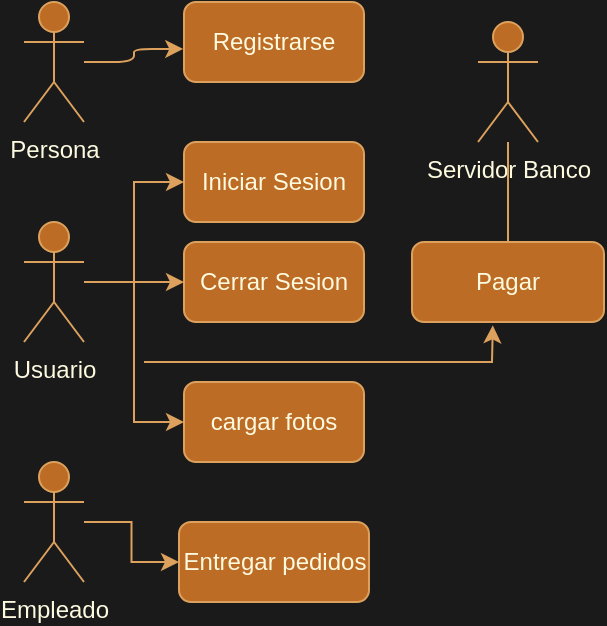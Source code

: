 <mxfile version="22.0.4" type="device">
  <diagram name="Página-1" id="QTjBklRx3TVHTYZwXEr7">
    <mxGraphModel dx="728" dy="380" grid="1" gridSize="10" guides="1" tooltips="1" connect="1" arrows="1" fold="1" page="1" pageScale="1" pageWidth="827" pageHeight="1169" background="#1A1A1A" math="0" shadow="0">
      <root>
        <mxCell id="0" />
        <mxCell id="1" parent="0" />
        <mxCell id="9JBbTwRGRQHnodbVDRrB-1" value="Persona" style="shape=umlActor;verticalLabelPosition=bottom;verticalAlign=top;html=1;outlineConnect=0;labelBackgroundColor=none;fillColor=#BC6C25;strokeColor=#DDA15E;fontColor=#FEFAE0;rounded=1;" parent="1" vertex="1">
          <mxGeometry x="100" y="80" width="30" height="60" as="geometry" />
        </mxCell>
        <mxCell id="R9DFFEbTo6ITw2-7La6q-25" style="edgeStyle=orthogonalEdgeStyle;rounded=0;orthogonalLoop=1;jettySize=auto;html=1;entryX=0;entryY=0.5;entryDx=0;entryDy=0;strokeColor=#DDA15E;fontColor=#FEFAE0;fillColor=#BC6C25;" edge="1" parent="1" source="9JBbTwRGRQHnodbVDRrB-2" target="R9DFFEbTo6ITw2-7La6q-24">
          <mxGeometry relative="1" as="geometry" />
        </mxCell>
        <mxCell id="9JBbTwRGRQHnodbVDRrB-2" value="Empleado" style="shape=umlActor;verticalLabelPosition=bottom;verticalAlign=top;html=1;outlineConnect=0;labelBackgroundColor=none;fillColor=#BC6C25;strokeColor=#DDA15E;fontColor=#FEFAE0;rounded=1;" parent="1" vertex="1">
          <mxGeometry x="100" y="310" width="30" height="60" as="geometry" />
        </mxCell>
        <mxCell id="9JBbTwRGRQHnodbVDRrB-33" value="Registrarse" style="rounded=1;whiteSpace=wrap;html=1;strokeColor=#DDA15E;fontColor=#FEFAE0;fillColor=#BC6C25;labelBackgroundColor=none;" parent="1" vertex="1">
          <mxGeometry x="180" y="80" width="90" height="40" as="geometry" />
        </mxCell>
        <mxCell id="9JBbTwRGRQHnodbVDRrB-34" value="Iniciar Sesion" style="rounded=1;whiteSpace=wrap;html=1;strokeColor=#DDA15E;fontColor=#FEFAE0;fillColor=#BC6C25;labelBackgroundColor=none;" parent="1" vertex="1">
          <mxGeometry x="180" y="150" width="90" height="40" as="geometry" />
        </mxCell>
        <mxCell id="9JBbTwRGRQHnodbVDRrB-36" value="Cerrar Sesion" style="rounded=1;whiteSpace=wrap;html=1;strokeColor=#DDA15E;fontColor=#FEFAE0;fillColor=#BC6C25;labelBackgroundColor=none;" parent="1" vertex="1">
          <mxGeometry x="180" y="200" width="90" height="40" as="geometry" />
        </mxCell>
        <mxCell id="9JBbTwRGRQHnodbVDRrB-37" style="edgeStyle=orthogonalEdgeStyle;rounded=1;orthogonalLoop=1;jettySize=auto;html=1;entryX=-0.004;entryY=0.587;entryDx=0;entryDy=0;entryPerimeter=0;strokeColor=#DDA15E;fontColor=default;fillColor=#BC6C25;labelBackgroundColor=none;" parent="1" source="9JBbTwRGRQHnodbVDRrB-1" target="9JBbTwRGRQHnodbVDRrB-33" edge="1">
          <mxGeometry relative="1" as="geometry" />
        </mxCell>
        <mxCell id="R9DFFEbTo6ITw2-7La6q-19" style="edgeStyle=orthogonalEdgeStyle;rounded=0;orthogonalLoop=1;jettySize=auto;html=1;entryX=0;entryY=0.5;entryDx=0;entryDy=0;strokeColor=#DDA15E;fontColor=#FEFAE0;fillColor=#BC6C25;" edge="1" parent="1" source="R9DFFEbTo6ITw2-7La6q-10" target="9JBbTwRGRQHnodbVDRrB-36">
          <mxGeometry relative="1" as="geometry" />
        </mxCell>
        <mxCell id="R9DFFEbTo6ITw2-7La6q-20" style="edgeStyle=orthogonalEdgeStyle;rounded=0;orthogonalLoop=1;jettySize=auto;html=1;strokeColor=#DDA15E;fontColor=#FEFAE0;fillColor=#BC6C25;" edge="1" parent="1" source="R9DFFEbTo6ITw2-7La6q-10" target="9JBbTwRGRQHnodbVDRrB-34">
          <mxGeometry relative="1" as="geometry" />
        </mxCell>
        <mxCell id="R9DFFEbTo6ITw2-7La6q-21" style="edgeStyle=orthogonalEdgeStyle;rounded=0;orthogonalLoop=1;jettySize=auto;html=1;entryX=0;entryY=0.5;entryDx=0;entryDy=0;strokeColor=#DDA15E;fontColor=#FEFAE0;fillColor=#BC6C25;" edge="1" parent="1" source="R9DFFEbTo6ITw2-7La6q-10" target="R9DFFEbTo6ITw2-7La6q-13">
          <mxGeometry relative="1" as="geometry" />
        </mxCell>
        <mxCell id="R9DFFEbTo6ITw2-7La6q-10" value="Usuario" style="shape=umlActor;verticalLabelPosition=bottom;verticalAlign=top;html=1;outlineConnect=0;strokeColor=#DDA15E;fontColor=#FEFAE0;fillColor=#BC6C25;" vertex="1" parent="1">
          <mxGeometry x="100" y="190" width="30" height="60" as="geometry" />
        </mxCell>
        <mxCell id="R9DFFEbTo6ITw2-7La6q-13" value="cargar fotos" style="rounded=1;whiteSpace=wrap;html=1;strokeColor=#DDA15E;fontColor=#FEFAE0;fillColor=#BC6C25;" vertex="1" parent="1">
          <mxGeometry x="180" y="270" width="90" height="40" as="geometry" />
        </mxCell>
        <mxCell id="R9DFFEbTo6ITw2-7La6q-14" value="Pagar" style="rounded=1;whiteSpace=wrap;html=1;strokeColor=#DDA15E;fontColor=#FEFAE0;fillColor=#BC6C25;" vertex="1" parent="1">
          <mxGeometry x="294" y="200" width="96" height="40" as="geometry" />
        </mxCell>
        <mxCell id="R9DFFEbTo6ITw2-7La6q-15" value="Servidor Banco" style="shape=umlActor;verticalLabelPosition=bottom;verticalAlign=top;html=1;outlineConnect=0;strokeColor=#DDA15E;fontColor=#FEFAE0;fillColor=#BC6C25;" vertex="1" parent="1">
          <mxGeometry x="327" y="90" width="30" height="60" as="geometry" />
        </mxCell>
        <mxCell id="R9DFFEbTo6ITw2-7La6q-17" value="" style="endArrow=none;html=1;rounded=0;strokeColor=#DDA15E;fontColor=#FEFAE0;fillColor=#BC6C25;exitX=0.5;exitY=0;exitDx=0;exitDy=0;" edge="1" parent="1" source="R9DFFEbTo6ITw2-7La6q-14" target="R9DFFEbTo6ITw2-7La6q-15">
          <mxGeometry width="50" height="50" relative="1" as="geometry">
            <mxPoint x="280" y="280" as="sourcePoint" />
            <mxPoint x="330" y="230" as="targetPoint" />
          </mxGeometry>
        </mxCell>
        <mxCell id="R9DFFEbTo6ITw2-7La6q-23" value="" style="endArrow=classic;html=1;rounded=0;strokeColor=#DDA15E;fontColor=#FEFAE0;fillColor=#BC6C25;entryX=0.421;entryY=1.042;entryDx=0;entryDy=0;entryPerimeter=0;" edge="1" parent="1" target="R9DFFEbTo6ITw2-7La6q-14">
          <mxGeometry width="50" height="50" relative="1" as="geometry">
            <mxPoint x="160" y="260" as="sourcePoint" />
            <mxPoint x="350" y="260" as="targetPoint" />
            <Array as="points">
              <mxPoint x="334" y="260" />
            </Array>
          </mxGeometry>
        </mxCell>
        <mxCell id="R9DFFEbTo6ITw2-7La6q-24" value="Entregar pedidos" style="rounded=1;whiteSpace=wrap;html=1;strokeColor=#DDA15E;fontColor=#FEFAE0;fillColor=#BC6C25;" vertex="1" parent="1">
          <mxGeometry x="177.5" y="340" width="95" height="40" as="geometry" />
        </mxCell>
      </root>
    </mxGraphModel>
  </diagram>
</mxfile>
